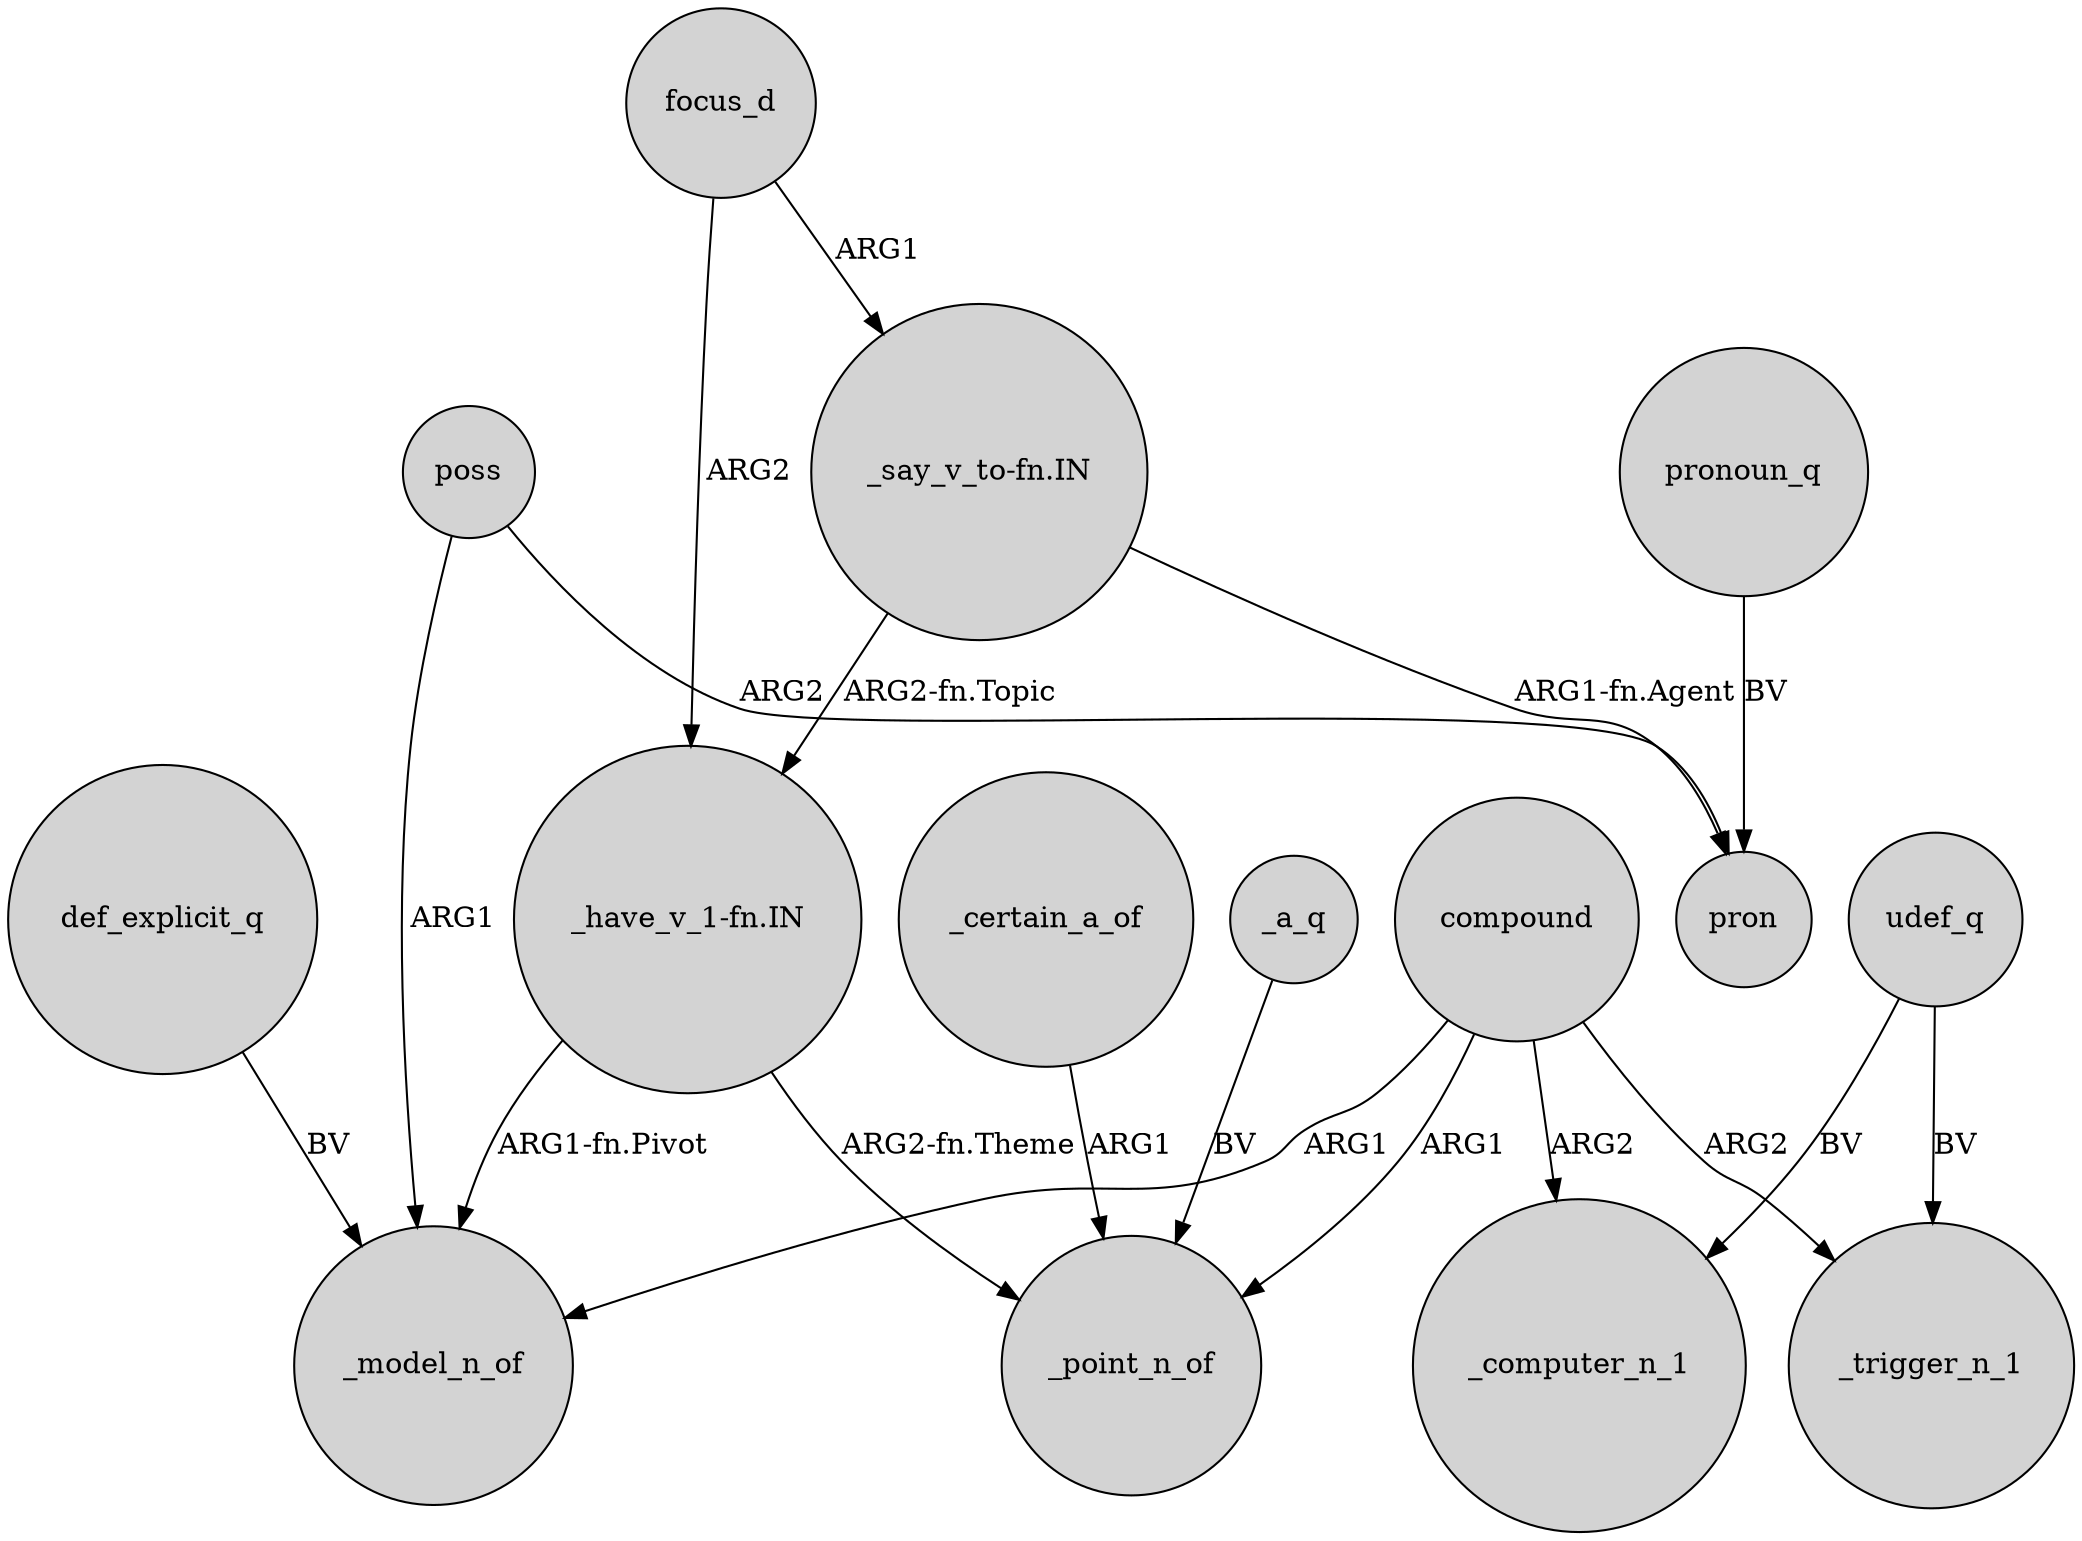 digraph {
	node [shape=circle style=filled]
	compound -> _model_n_of [label=ARG1]
	"_say_v_to-fn.IN" -> "_have_v_1-fn.IN" [label="ARG2-fn.Topic"]
	"_have_v_1-fn.IN" -> _model_n_of [label="ARG1-fn.Pivot"]
	compound -> _computer_n_1 [label=ARG2]
	_certain_a_of -> _point_n_of [label=ARG1]
	poss -> pron [label=ARG2]
	compound -> _point_n_of [label=ARG1]
	udef_q -> _computer_n_1 [label=BV]
	"_have_v_1-fn.IN" -> _point_n_of [label="ARG2-fn.Theme"]
	_a_q -> _point_n_of [label=BV]
	udef_q -> _trigger_n_1 [label=BV]
	focus_d -> "_have_v_1-fn.IN" [label=ARG2]
	compound -> _trigger_n_1 [label=ARG2]
	poss -> _model_n_of [label=ARG1]
	focus_d -> "_say_v_to-fn.IN" [label=ARG1]
	def_explicit_q -> _model_n_of [label=BV]
	"_say_v_to-fn.IN" -> pron [label="ARG1-fn.Agent"]
	pronoun_q -> pron [label=BV]
}
